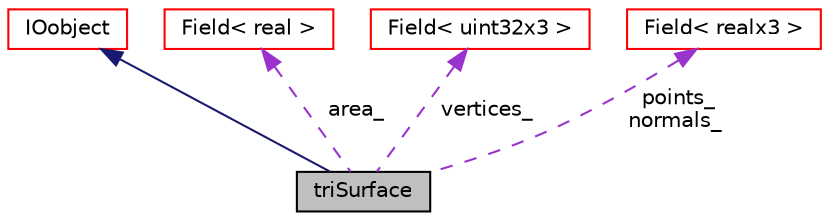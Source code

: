 digraph "triSurface"
{
 // LATEX_PDF_SIZE
  edge [fontname="Helvetica",fontsize="10",labelfontname="Helvetica",labelfontsize="10"];
  node [fontname="Helvetica",fontsize="10",shape=record];
  Node1 [label="triSurface",height=0.2,width=0.4,color="black", fillcolor="grey75", style="filled", fontcolor="black",tooltip=" "];
  Node2 -> Node1 [dir="back",color="midnightblue",fontsize="10",style="solid",fontname="Helvetica"];
  Node2 [label="IOobject",height=0.2,width=0.4,color="red", fillcolor="white", style="filled",URL="$classpFlow_1_1IOobject.html",tooltip=" "];
  Node14 -> Node1 [dir="back",color="darkorchid3",fontsize="10",style="dashed",label=" area_" ,fontname="Helvetica"];
  Node14 [label="Field\< real \>",height=0.2,width=0.4,color="red", fillcolor="white", style="filled",URL="$classpFlow_1_1Field.html",tooltip=" "];
  Node19 -> Node1 [dir="back",color="darkorchid3",fontsize="10",style="dashed",label=" vertices_" ,fontname="Helvetica"];
  Node19 [label="Field\< uint32x3 \>",height=0.2,width=0.4,color="red", fillcolor="white", style="filled",URL="$classpFlow_1_1Field.html",tooltip=" "];
  Node21 -> Node1 [dir="back",color="darkorchid3",fontsize="10",style="dashed",label=" points_\nnormals_" ,fontname="Helvetica"];
  Node21 [label="Field\< realx3 \>",height=0.2,width=0.4,color="red", fillcolor="white", style="filled",URL="$classpFlow_1_1Field.html",tooltip=" "];
}
